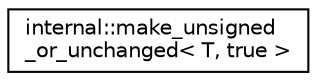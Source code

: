 digraph "Иерархия классов. Графический вид."
{
  edge [fontname="Helvetica",fontsize="10",labelfontname="Helvetica",labelfontsize="10"];
  node [fontname="Helvetica",fontsize="10",shape=record];
  rankdir="LR";
  Node0 [label="internal::make_unsigned\l_or_unchanged\< T, true \>",height=0.2,width=0.4,color="black", fillcolor="white", style="filled",URL="$structinternal_1_1make__unsigned__or__unchanged_3_01T_00_01true_01_4.html"];
}
